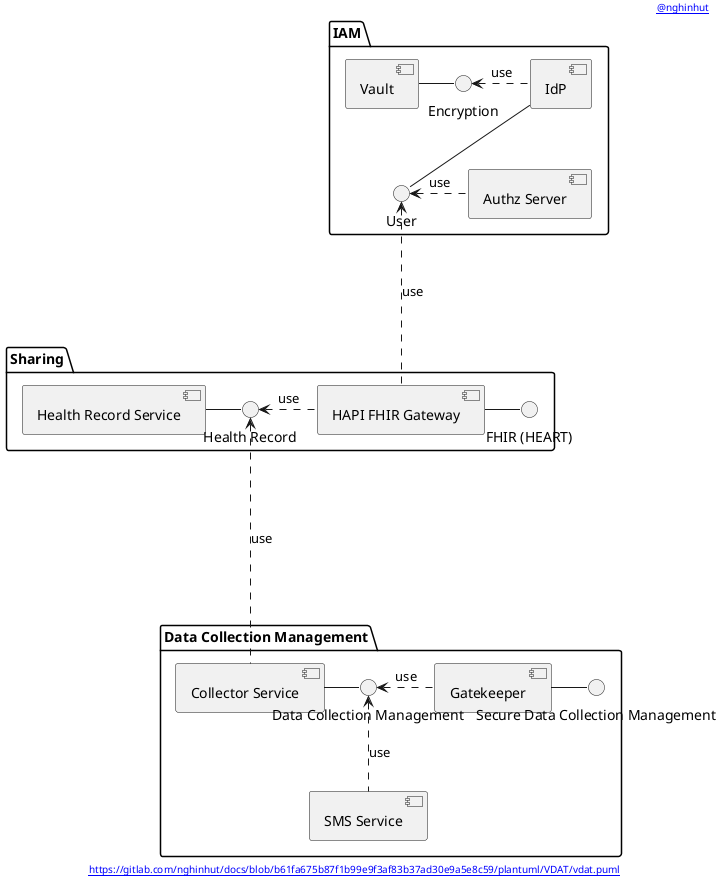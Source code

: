 @startuml
'-----START auto generated metadata please keep comment here to allow auto update-----
'-----DON'T EDIT THIS SECTION, INSTEAD RE-RUN prebuild.sh TO UPDATE-----
header [[https://www.nghinhut.dev?from=http%5C%3A%5C%2F%5C%2Fwww%5C.plantuml%5C.com%5C%2Fplantuml%5C%2Fproxy%3Ffmt%3Dsvg%5C%26src%3Dhttps%5C%3A%5C%2F%5C%2Fgitlab%5C.com%5C%2Fnghinhut%5C%2Fdocs%5C%2Fraw%5C%2Fb61fa675b87f1b99e9f3af83b37ad30e9a5e8c59%5C%2Fplantuml%5C%2FVDAT%5C%2Fvdat%5C.puml%0A @nghinhut]]
footer [[http://www.plantuml.com/plantuml/proxy?fmt=svg&src=https://gitlab.com/nghinhut/docs/raw/b61fa675b87f1b99e9f3af83b37ad30e9a5e8c59/plantuml/VDAT/vdat.puml https://gitlab.com/nghinhut/docs/blob/b61fa675b87f1b99e9f3af83b37ad30e9a5e8c59/plantuml/VDAT/vdat.puml]]
'-----END auto generated metadata please keep comment here to allow auto update-----

package "IAM" {
    component "Authz Server" as as
    component Vault as vault
    component IdP as idp

'    interface "OAuth2 Authentication" as IOAuth2Authentication
'    interface "UMA2 Authorization" as IUMA2Authorization
'    as -- IOAuth2Authentication
'    as -- IUMA2Authorization
    interface "Encryption" as IEncrypt
    interface "User" as IUser
}

package "Sharing" {
    component "Health Record Service" as record
    interface "Health Record" as IHealthRecord
    component "HAPI FHIR Gateway" as fhir
    interface "FHIR (HEART)" as IFHIR
}

package "Data Collection Management" {
    component "Collector Service" as collector
    component "SMS Service" as sms
    component "Gatekeeper" as collector_gatekeeper
    interface "Data Collection Management" as IDataCollectionManagement
    interface "Secure Data Collection Management" as ISecureDataCollectionManagement
}






vault - IEncrypt
IEncrypt <. idp : use
idp -- IUser
IUser <. as : use
IUser <... fhir : use


record - IHealthRecord
IHealthRecord <. fhir : use
fhir - IFHIR
IHealthRecord <.... collector : use


collector - IDataCollectionManagement
IDataCollectionManagement <. collector_gatekeeper : use
collector_gatekeeper - ISecureDataCollectionManagement

IDataCollectionManagement <.. sms : use
@enduml